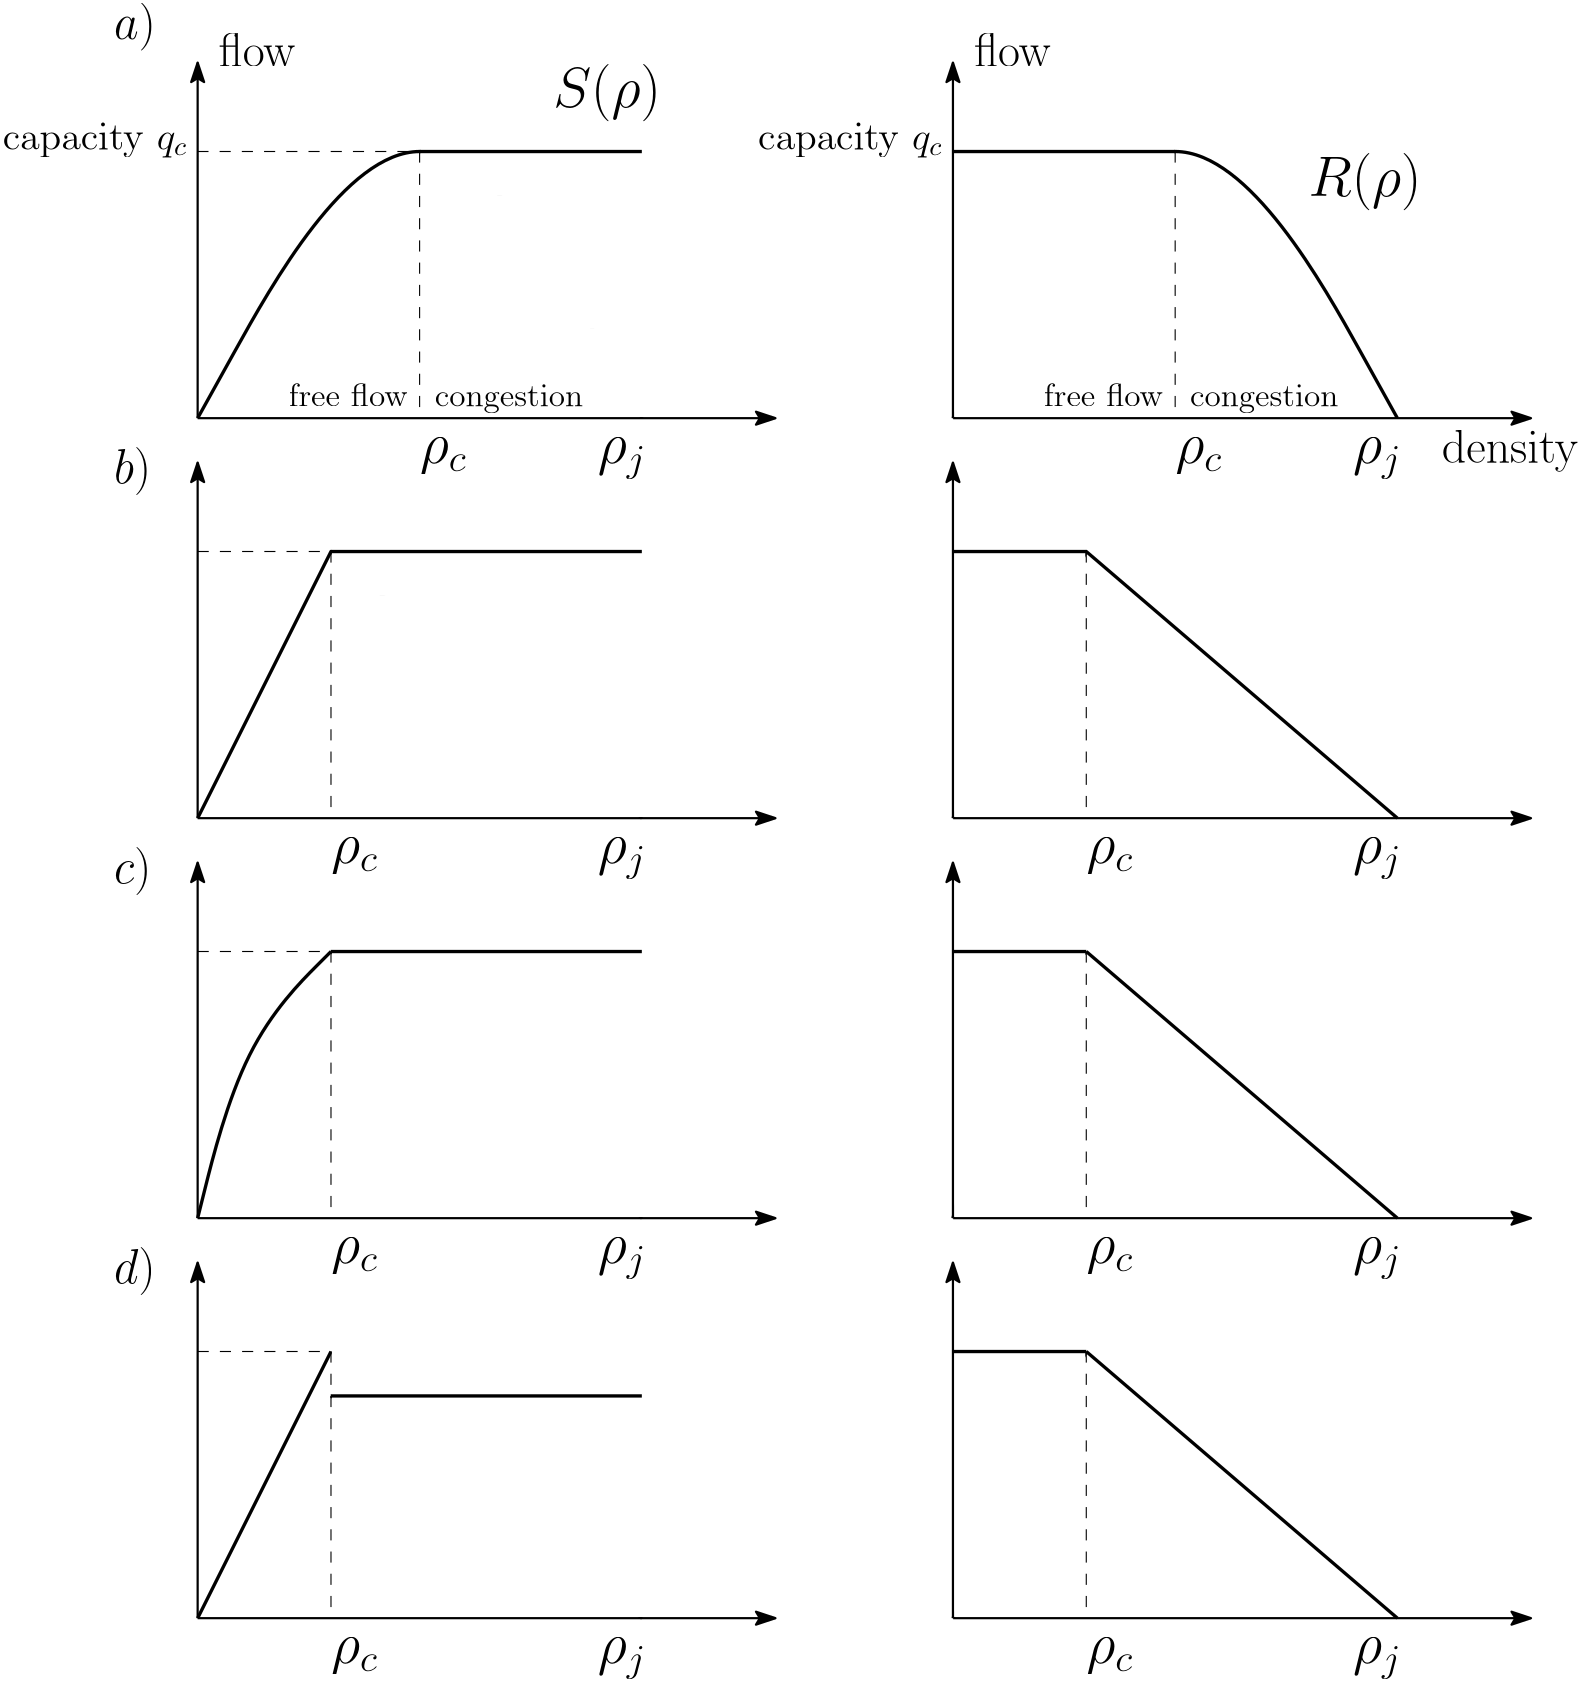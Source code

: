<?xml version="1.0"?>
<!DOCTYPE ipe SYSTEM "ipe.dtd">
<ipe version="70010" creator="Ipe 7.0.10">
<info created="D:20120324191558" modified="D:20120412021441"/>
<ipestyle name="basic">
<symbol name="arrow/arc(spx)">
<path stroke="sym-stroke" fill="sym-stroke" pen="sym-pen">
0 0 m
-1 0.333 l
-1 -0.333 l
h
</path>
</symbol>
<symbol name="arrow/farc(spx)">
<path stroke="sym-stroke" fill="white" pen="sym-pen">
0 0 m
-1 0.333 l
-1 -0.333 l
h
</path>
</symbol>
<symbol name="mark/circle(sx)" transformations="translations">
<path fill="sym-stroke">
0.6 0 0 0.6 0 0 e
0.4 0 0 0.4 0 0 e
</path>
</symbol>
<symbol name="mark/disk(sx)" transformations="translations">
<path fill="sym-stroke">
0.6 0 0 0.6 0 0 e
</path>
</symbol>
<symbol name="mark/fdisk(sfx)" transformations="translations">
<group>
<path fill="sym-stroke" fillrule="eofill">
0.6 0 0 0.6 0 0 e
0.4 0 0 0.4 0 0 e
</path>
<path fill="sym-fill">
0.4 0 0 0.4 0 0 e
</path>
</group>
</symbol>
<symbol name="mark/box(sx)" transformations="translations">
<path fill="sym-stroke" fillrule="eofill">
-0.6 -0.6 m
0.6 -0.6 l
0.6 0.6 l
-0.6 0.6 l
h
-0.4 -0.4 m
0.4 -0.4 l
0.4 0.4 l
-0.4 0.4 l
h
</path>
</symbol>
<symbol name="mark/square(sx)" transformations="translations">
<path fill="sym-stroke">
-0.6 -0.6 m
0.6 -0.6 l
0.6 0.6 l
-0.6 0.6 l
h
</path>
</symbol>
<symbol name="mark/fsquare(sfx)" transformations="translations">
<group>
<path fill="sym-stroke" fillrule="eofill">
-0.6 -0.6 m
0.6 -0.6 l
0.6 0.6 l
-0.6 0.6 l
h
-0.4 -0.4 m
0.4 -0.4 l
0.4 0.4 l
-0.4 0.4 l
h
</path>
<path fill="sym-fill">
-0.4 -0.4 m
0.4 -0.4 l
0.4 0.4 l
-0.4 0.4 l
h
</path>
</group>
</symbol>
<symbol name="mark/cross(sx)" transformations="translations">
<group>
<path fill="sym-stroke">
-0.43 -0.57 m
0.57 0.43 l
0.43 0.57 l
-0.57 -0.43 l
h
</path>
<path fill="sym-stroke">
-0.43 0.57 m
0.57 -0.43 l
0.43 -0.57 l
-0.57 0.43 l
h
</path>
</group>
</symbol>
<symbol name="arrow/fnormal(spx)">
<path stroke="sym-stroke" fill="white" pen="sym-pen">
0 0 m
-1 0.333 l
-1 -0.333 l
h
</path>
</symbol>
<symbol name="arrow/pointed(spx)">
<path stroke="sym-stroke" fill="sym-stroke" pen="sym-pen">
0 0 m
-1 0.333 l
-0.8 0 l
-1 -0.333 l
h
</path>
</symbol>
<symbol name="arrow/fpointed(spx)">
<path stroke="sym-stroke" fill="white" pen="sym-pen">
0 0 m
-1 0.333 l
-0.8 0 l
-1 -0.333 l
h
</path>
</symbol>
<symbol name="arrow/linear(spx)">
<path stroke="sym-stroke" pen="sym-pen">
-1 0.333 m
0 0 l
-1 -0.333 l
</path>
</symbol>
<symbol name="arrow/fdouble(spx)">
<path stroke="sym-stroke" fill="white" pen="sym-pen">
0 0 m
-1 0.333 l
-1 -0.333 l
h
-1 0 m
-2 0.333 l
-2 -0.333 l
h
</path>
</symbol>
<symbol name="arrow/double(spx)">
<path stroke="sym-stroke" fill="sym-stroke" pen="sym-pen">
0 0 m
-1 0.333 l
-1 -0.333 l
h
-1 0 m
-2 0.333 l
-2 -0.333 l
h
</path>
</symbol>
<pen name="heavier" value="0.8"/>
<pen name="fat" value="1.2"/>
<pen name="ultrafat" value="2"/>
<symbolsize name="large" value="5"/>
<symbolsize name="small" value="2"/>
<symbolsize name="tiny" value="1.1"/>
<arrowsize name="large" value="10"/>
<arrowsize name="small" value="5"/>
<arrowsize name="tiny" value="3"/>
<color name="red" value="1 0 0"/>
<color name="green" value="0 1 0"/>
<color name="blue" value="0 0 1"/>
<color name="yellow" value="1 1 0"/>
<color name="orange" value="1 0.647 0"/>
<color name="gold" value="1 0.843 0"/>
<color name="purple" value="0.627 0.125 0.941"/>
<color name="gray" value="0.745"/>
<color name="brown" value="0.647 0.165 0.165"/>
<color name="navy" value="0 0 0.502"/>
<color name="pink" value="1 0.753 0.796"/>
<color name="seagreen" value="0.18 0.545 0.341"/>
<color name="turquoise" value="0.251 0.878 0.816"/>
<color name="violet" value="0.933 0.51 0.933"/>
<color name="darkblue" value="0 0 0.545"/>
<color name="darkcyan" value="0 0.545 0.545"/>
<color name="darkgray" value="0.663"/>
<color name="darkgreen" value="0 0.392 0"/>
<color name="darkmagenta" value="0.545 0 0.545"/>
<color name="darkorange" value="1 0.549 0"/>
<color name="darkred" value="0.545 0 0"/>
<color name="lightblue" value="0.678 0.847 0.902"/>
<color name="lightcyan" value="0.878 1 1"/>
<color name="lightgray" value="0.827"/>
<color name="lightgreen" value="0.565 0.933 0.565"/>
<color name="lightyellow" value="1 1 0.878"/>
<dashstyle name="dashed" value="[4] 0"/>
<dashstyle name="dotted" value="[1 3] 0"/>
<dashstyle name="dash dotted" value="[4 2 1 2] 0"/>
<dashstyle name="dash dot dotted" value="[4 2 1 2 1 2] 0"/>
<textsize name="large" value="\large"/>
<textsize name="Large" value="\Large"/>
<textsize name="LARGE" value="\LARGE"/>
<textsize name="huge" value="\huge"/>
<textsize name="Huge" value="\Huge"/>
<textsize name="small" value="\small"/>
<textsize name="footnote" value="\footnotesize"/>
<textsize name="tiny" value="\tiny"/>
<textstyle name="center" begin="\begin{center}" end="\end{center}"/>
<textstyle name="itemize" begin="\begin{itemize}" end="\end{itemize}"/>
<textstyle name="item" begin="\begin{itemize}\item{}" end="\end{itemize}"/>
<gridsize name="4 pts" value="4"/>
<gridsize name="8 pts (~3 mm)" value="8"/>
<gridsize name="16 pts (~6 mm)" value="16"/>
<gridsize name="32 pts (~12 mm)" value="32"/>
<gridsize name="10 pts (~3.5 mm)" value="10"/>
<gridsize name="20 pts (~7 mm)" value="20"/>
<gridsize name="14 pts (~5 mm)" value="14"/>
<gridsize name="28 pts (~10 mm)" value="28"/>
<gridsize name="56 pts (~20 mm)" value="56"/>
<anglesize name="90 deg" value="90"/>
<anglesize name="60 deg" value="60"/>
<anglesize name="45 deg" value="45"/>
<anglesize name="30 deg" value="30"/>
<anglesize name="22.5 deg" value="22.5"/>
<tiling name="falling" angle="-60" step="4" width="1"/>
<tiling name="rising" angle="30" step="4" width="1"/>
</ipestyle>
<page>
<layer name="alpha"/>
<view layers="alpha" active="alpha"/>
<path layer="alpha" matrix="1 0 0 1.5 16 112" stroke="black" pen="fat">
336 256 m
416 352
496 256 s
</path>
<path matrix="1 0 0 1 16 128" stroke="black" pen="fat">
336 224 m
384 320 l
496 224 l
</path>
<path matrix="1 0 0 1 16 160" stroke="black" pen="fat">
336 48 m
352 112
384 144 s
</path>
<path matrix="1 0 0 1 16 160" stroke="black" pen="fat">
384 144 m
496 48 l
496 48 l
</path>
<text matrix="1 0 0 1 16 96" transformations="translations" pos="416 384" stroke="black" type="label" width="16.979" height="8.894" depth="4.02" valign="baseline" size="huge">$\rho_{c}$</text>
<text matrix="1 0 0 1 -16 -48" transformations="translations" pos="416 384" stroke="black" type="label" width="16.979" height="8.894" depth="4.02" valign="baseline" size="huge">$\rho_{c}$</text>
<text matrix="1 0 0 1 -16 -192" transformations="translations" pos="416 384" stroke="black" type="label" width="16.979" height="8.894" depth="4.02" valign="baseline" size="huge">$\rho_{c}$</text>
<text matrix="1 0 0 1 288 448" transformations="translations" pos="240 32" stroke="black" type="label" width="49.061" height="11.954" depth="3.35" valign="baseline" size="LARGE">density</text>
<text matrix="1 0 0 1 -8.37082 446.649" transformations="translations" pos="368 176" stroke="black" type="label" width="27.534" height="11.955" depth="0" valign="baseline" size="LARGE">flow</text>
<text matrix="1 0 0 1 -6.15385 96.769" transformations="translations" pos="288 496" stroke="black" type="label" width="66.446" height="9.521" depth="2.79" valign="baseline" size="Large">capacity $q_{c}$</text>
<text matrix="1 0 0 1 0 96" transformations="translations" pos="480 480" stroke="black" type="label" width="40.639" height="15.477" depth="5.15" valign="baseline" size="huge">$R(\rho)$</text>
<text matrix="1 0 0 1 69.3756 84.277" transformations="translations" pos="368 416" stroke="black" type="label" width="53.392" height="7.939" depth="2.32" valign="baseline" size="large">congestion</text>
<text matrix="1 0 0 1 16.7327 84.277" transformations="translations" pos="368 416" stroke="black" type="label" width="42.922" height="8.302" depth="0" valign="baseline" size="large">free flow</text>
<text matrix="1 0 0 1 80 -48" transformations="translations" pos="416 384" stroke="black" type="label" width="17.552" height="8.895" depth="5.89" valign="baseline" size="huge">$\rho_{j}$</text>
<text matrix="1 0 0 1 80 96" transformations="translations" pos="416 384" stroke="black" type="label" width="17.552" height="8.895" depth="5.89" valign="baseline" size="huge">$\rho_{j}$</text>
<text matrix="1 0 0 1 80 -192" transformations="translations" pos="416 384" stroke="black" type="label" width="17.552" height="8.895" depth="5.89" valign="baseline" size="huge">$\rho_{j}$</text>
<text matrix="1 0 0 1 -16 -336" transformations="translations" pos="416 384" stroke="black" type="label" width="16.979" height="8.894" depth="4.02" valign="baseline" size="huge">$\rho_{c}$</text>
<text matrix="1 0 0 1 80 -336" transformations="translations" pos="416 384" stroke="black" type="label" width="17.552" height="8.895" depth="5.89" valign="baseline" size="huge">$\rho_{j}$</text>
<path matrix="1 0 0 1 0 -176" stroke="black" pen="fat">
352 240 m
400 336 l
</path>
<path matrix="1 0 0 1 16.0936 240" stroke="black" pen="heavier" arrow="pointed/normal">
64 256 m
64 384 l
</path>
<path matrix="1 0 0 1.5 -255.906 112" stroke="black" pen="fat">
336 256 m
416 352
496 256 s
</path>
<path matrix="1 0 0 1 16.0936 96" stroke="black" pen="heavier" arrow="pointed/normal">
64 256 m
64 384 l
</path>
<path matrix="1 0 0 1 16.0936 -48" stroke="black" pen="heavier" arrow="pointed/normal">
64 256 m
64 384 l
</path>
<path matrix="1 0 0 1 -255.906 128" stroke="black" pen="fat">
336 224 m
384 320 l
496 224 l
</path>
<path matrix="1 0 0 1 -255.906 160" stroke="black" pen="fat">
336 48 m
352 112
384 144 s
</path>
<path matrix="1 0 0 1 -255.906 160" stroke="black" pen="fat">
384 144 m
496 48 l
496 48 l
</path>
<text matrix="1 0 0 1 -255.906 96" transformations="translations" pos="416 384" stroke="black" type="label" width="16.979" height="8.894" depth="4.02" valign="baseline" size="huge">$\rho_{c}$</text>
<text matrix="1 0 0 1 -287.906 -48" transformations="translations" pos="416 384" stroke="black" type="label" width="16.979" height="8.894" depth="4.02" valign="baseline" size="huge">$\rho_{c}$</text>
<text matrix="1 0 0 1 -287.906 -192" transformations="translations" pos="416 384" stroke="black" type="label" width="16.979" height="8.894" depth="4.02" valign="baseline" size="huge">$\rho_{c}$</text>
<text matrix="1 0 0 1 -280.277 446.649" transformations="translations" pos="368 176" stroke="black" type="label" width="27.534" height="11.955" depth="0" valign="baseline" size="LARGE">flow</text>
<text matrix="1 0 0 1 -278.06 96.769" transformations="translations" pos="288 496" stroke="black" type="label" width="66.446" height="9.521" depth="2.79" valign="baseline" size="Large">capacity $q_{c}$</text>
<text matrix="1 0 0 1 -271.906 128" transformations="translations" pos="480 480" stroke="black" type="label" width="38.715" height="15.477" depth="5.15" valign="baseline" size="huge">$S(\rho)$</text>
<text matrix="1 0 0 1 -202.531 84.277" transformations="translations" pos="368 416" stroke="black" type="label" width="53.392" height="7.939" depth="2.32" valign="baseline" size="large">congestion</text>
<text matrix="1 0 0 1 -255.174 84.277" transformations="translations" pos="368 416" stroke="black" type="label" width="42.922" height="8.302" depth="0" valign="baseline" size="large">free flow</text>
<text matrix="1 0 0 1 -191.906 -48" transformations="translations" pos="416 384" stroke="black" type="label" width="17.552" height="8.895" depth="5.89" valign="baseline" size="huge">$\rho_{j}$</text>
<text matrix="1 0 0 1 -191.906 96" transformations="translations" pos="416 384" stroke="black" type="label" width="17.552" height="8.895" depth="5.89" valign="baseline" size="huge">$\rho_{j}$</text>
<text matrix="1 0 0 1 -191.906 -192" transformations="translations" pos="416 384" stroke="black" type="label" width="17.552" height="8.895" depth="5.89" valign="baseline" size="huge">$\rho_{j}$</text>
<path matrix="1 0 0 1 16.0936 -192" stroke="black" pen="heavier" arrow="pointed/normal">
64 256 m
64 384 l
</path>
<text matrix="1 0 0 1 -287.906 -336" transformations="translations" pos="416 384" stroke="black" type="label" width="16.979" height="8.894" depth="4.02" valign="baseline" size="huge">$\rho_{c}$</text>
<text matrix="1 0 0 1 -191.906 -336" transformations="translations" pos="416 384" stroke="black" type="label" width="17.552" height="8.895" depth="5.89" valign="baseline" size="huge">$\rho_{j}$</text>
<path matrix="1 0 0 1 -271.906 -176" stroke="black" pen="fat">
352 240 m
400 336 l
</path>
<path matrix="1 0 0 1 -271.906 -176" stroke="black" pen="fat">
400 320 m
512 240 l
</path>
<path matrix="1 0 0 1 0.414352 -176" fill="white">
160 784 m
160 752 l
192 752 l
192 784 l
h
</path>
<path matrix="1 0 0 1 11.1871 -207.905" fill="white">
160 784 m
160 752 l
192 752 l
192 784 l
h
</path>
<path matrix="1 0 0 1 32.1119 -223.858" fill="white">
160 784 m
160 752 l
192 752 l
192 784 l
h
</path>
<path matrix="1 0 0 1 60.495 -255.604" fill="white">
160 784 m
160 752 l
192 752 l
192 784 l
h
</path>
<path matrix="1 0 0 1 0 -176" stroke="black" fill="white" pen="fat">
240 768 m
160 768 l
</path>
<path matrix="1 0 0 1 -20.8129 -351.905" fill="white">
160 784 m
160 752 l
192 752 l
192 784 l
h
</path>
<path matrix="1 0 0 1 -31.5856 -320" fill="white">
160 784 m
160 752 l
192 752 l
192 784 l
h
</path>
<path matrix="1 0 0 1 0.1119 -367.858" fill="white">
160 784 m
160 752 l
192 752 l
192 784 l
h
</path>
<path matrix="1 0 0 1 60.495 -399.604" fill="white">
160 784 m
160 752 l
192 752 l
192 784 l
h
</path>
<path matrix="1 0 0 1 29.3237 -384.639" fill="white">
160 784 m
160 752 l
192 752 l
192 784 l
h
</path>
<path matrix="1 0 0 1 -10.5111 -511.816" fill="white">
160 784 m
160 752 l
192 752 l
192 784 l
h
</path>
<path matrix="1 0 0 1 60.495 -543.604" fill="white">
160 784 m
160 752 l
192 752 l
192 784 l
h
</path>
<path matrix="1 0 0 1 29.3237 -528.639" fill="white">
160 784 m
160 752 l
192 752 l
192 784 l
h
</path>
<path matrix="1 0 0 1 4.73134 -509.56" fill="white">
160 784 m
160 752 l
192 752 l
192 784 l
h
</path>
<path matrix="1 0 0 1 -19.1148 -486.483" fill="white">
160 784 m
160 752 l
192 752 l
192 784 l
h
</path>
<path matrix="1 0 0 1 -31.5856 -464" fill="white">
160 784 m
160 752 l
192 752 l
192 784 l
h
</path>
<path matrix="1 0 0 1 60.495 -687.604" fill="white">
160 784 m
160 752 l
192 752 l
192 784 l
h
</path>
<path matrix="1 0 0 1 36.8257 -676.987" fill="white">
160 784 m
160 752 l
192 752 l
192 784 l
h
</path>
<path matrix="1 0 0 1 6.82572 -660.064" fill="white">
160 784 m
160 752 l
192 752 l
192 784 l
h
</path>
<path matrix="1 0 0 1 -20.8666 -640.833" fill="white">
160 784 m
160 752 l
192 752 l
192 784 l
h
</path>
<path matrix="1 0 0 1 -31.5856 -624" fill="white">
160 784 m
160 752 l
192 752 l
192 784 l
h
</path>
<path matrix="1 0 0 1 0 -176" stroke="black" fill="white" pen="fat">
128 320 m
240 320 l
</path>
<path matrix="1 0 0 1 0 -176" stroke="black" fill="white" pen="fat">
128 480 m
240 480 l
</path>
<path matrix="1 0 0 1 0 -176" stroke="black" fill="white" pen="fat">
128 624 m
240 624 l
</path>
<path matrix="1 0 0 1 192.397 -255.565" fill="white">
160 784 m
160 752 l
192 752 l
192 784 l
h
</path>
<path matrix="1 0 0 1 192.397 -399.565" fill="white">
160 784 m
160 752 l
192 752 l
192 784 l
h
</path>
<path matrix="1 0 0 1 192.397 -543.565" fill="white">
160 784 m
160 752 l
192 752 l
192 784 l
h
</path>
<path matrix="1 0 0 1 192.397 -687.565" fill="white">
160 784 m
160 752 l
192 752 l
192 784 l
h
</path>
<path matrix="1 0 0 1 239.654 -175.718" fill="white">
160 784 m
160 752 l
192 752 l
192 784 l
h
</path>
<path matrix="1 0 0 1 207.654 -319.718" fill="white">
160 784 m
160 752 l
192 752 l
192 784 l
h
</path>
<path matrix="1 0 0 1 207.654 -463.718" fill="white">
160 784 m
160 752 l
192 752 l
192 784 l
h
</path>
<path matrix="1 0 0 1 207.654 -623.718" fill="white">
160 784 m
160 752 l
192 752 l
192 784 l
h
</path>
<path matrix="1 0 0 1 196.607 -661.87" fill="white">
160 784 m
160 752 l
192 752 l
192 784 l
h
</path>
<path matrix="1 0 0 1 201.859 -644.013" fill="white">
160 784 m
160 752 l
192 752 l
192 784 l
h
</path>
<path matrix="1 0 0 1 196.257 -516.567" fill="white">
160 784 m
160 752 l
192 752 l
192 784 l
h
</path>
<path matrix="1 0 0 1 201.509 -488.206" fill="white">
160 784 m
160 752 l
192 752 l
192 784 l
h
</path>
<path matrix="1 0 0 1 197.657 -371.263" fill="white">
160 784 m
160 752 l
192 752 l
192 784 l
h
</path>
<path matrix="1 0 0 1 205.71 -347.105" fill="white">
160 784 m
160 752 l
192 752 l
192 784 l
h
</path>
<path matrix="1 0 0 1 208.161 -224.91" fill="white">
160 784 m
160 752 l
192 752 l
192 784 l
h
</path>
<path matrix="1 0 0 1 219.715 -200.401" fill="white">
160 784 m
160 752 l
192 752 l
192 784 l
h
</path>
<path matrix="1 0 0 1 0 -176" stroke="black" fill="white" pen="fat">
352 768 m
432 768 l
</path>
<path matrix="1 0 0 1 0 -176" stroke="black" fill="white" pen="fat">
352 624 m
400 624 l
</path>
<path matrix="1 0 0 1 0 -176" stroke="black" fill="white" pen="fat">
352 480 m
400 480 l
</path>
<path matrix="1 0 0 1 0 -176" stroke="black" fill="white" pen="fat">
352 336 m
400 336 l
</path>
<path matrix="1 0 0 1 0 -176" stroke="black" fill="white" pen="fat">
400 336 m
512 240 l
</path>
<path matrix="0.6 0 0 1 -121.506 96" stroke="black" dash="dashed">
336 352 m
416 352 l
416 256 l
</path>
<path matrix="0.6 0 0 1 -121.506 -48" stroke="black" dash="dashed">
336 352 m
416 352 l
416 256 l
</path>
<path matrix="0.6 0 0 1 -121.506 -192" stroke="black" dash="dashed">
336 352 m
416 352 l
416 256 l
</path>
<path stroke="black" dash="dashed">
80 592 m
160 592 l
160 496 l
</path>
<path matrix="1 0 0 1 16.0936 240" stroke="black" pen="heavier" arrow="pointed/normal">
64 256 m
272 256 l
</path>
<path matrix="1 0 0 1 16.0936 96" stroke="black" pen="heavier" arrow="pointed/normal">
64 256 m
272 256 l
</path>
<path matrix="1 0 0 1 16.0936 -48" stroke="black" pen="heavier" arrow="pointed/normal">
64 256 m
272 256 l
</path>
<path matrix="1 0 0 1 16.0936 -192" stroke="black" pen="heavier" arrow="pointed/normal">
64 256 m
272 256 l
</path>
<path matrix="1 0 0 1 288.094 -192" stroke="black" pen="heavier" arrow="pointed/normal">
64 256 m
272 256 l
</path>
<path matrix="1 0 0 1 288.094 -48" stroke="black" pen="heavier" arrow="pointed/normal">
64 256 m
272 256 l
</path>
<path matrix="1 0 0 1 288.094 96" stroke="black" pen="heavier" arrow="pointed/normal">
64 256 m
272 256 l
</path>
<path matrix="1 0 0 1 288.094 240" stroke="black" pen="heavier" arrow="pointed/normal">
64 256 m
272 256 l
</path>
<path stroke="black" dash="dashed">
400 448 m
400 352 l
</path>
<path stroke="black" dash="dashed">
400 304 m
400 208 l
</path>
<path stroke="black" dash="dashed">
400 160 m
400 64 l
</path>
<path stroke="black" dash="dashed">
432 592 m
432 496 l
</path>
<path matrix="1 0 0 1 288 96" stroke="black" pen="heavier" arrow="pointed/normal">
64 256 m
64 384 l
</path>
<path matrix="1 0 0 1 288 -48" stroke="black" pen="heavier" arrow="pointed/normal">
64 256 m
64 384 l
</path>
<path matrix="1 0 0 1 288 -192" stroke="black" pen="heavier" arrow="pointed/normal">
64 256 m
64 384 l
</path>
<path matrix="1 0 0 1 288 240" stroke="black" pen="heavier" arrow="pointed/normal">
64 256 m
64 384 l
</path>
<text transformations="translations" pos="50 632.648" stroke="black" type="label" width="14.945" height="12.896" depth="4.29" valign="baseline" size="LARGE">$a)$</text>
<text matrix="1 0 0 1 0 -160" transformations="translations" pos="50 632.648" stroke="black" type="label" width="13.264" height="12.896" depth="4.29" valign="baseline" size="LARGE">$b)$</text>
<text matrix="1 0 0 1 0 -304" transformations="translations" pos="50 632.648" stroke="black" type="label" width="13.351" height="12.896" depth="4.29" valign="baseline" size="LARGE">$c)$</text>
<text matrix="1 0 0 1 0 -448" transformations="translations" pos="50 632.648" stroke="black" type="label" width="14.856" height="12.896" depth="4.29" valign="baseline" size="LARGE">$d)$</text>
</page>
</ipe>

